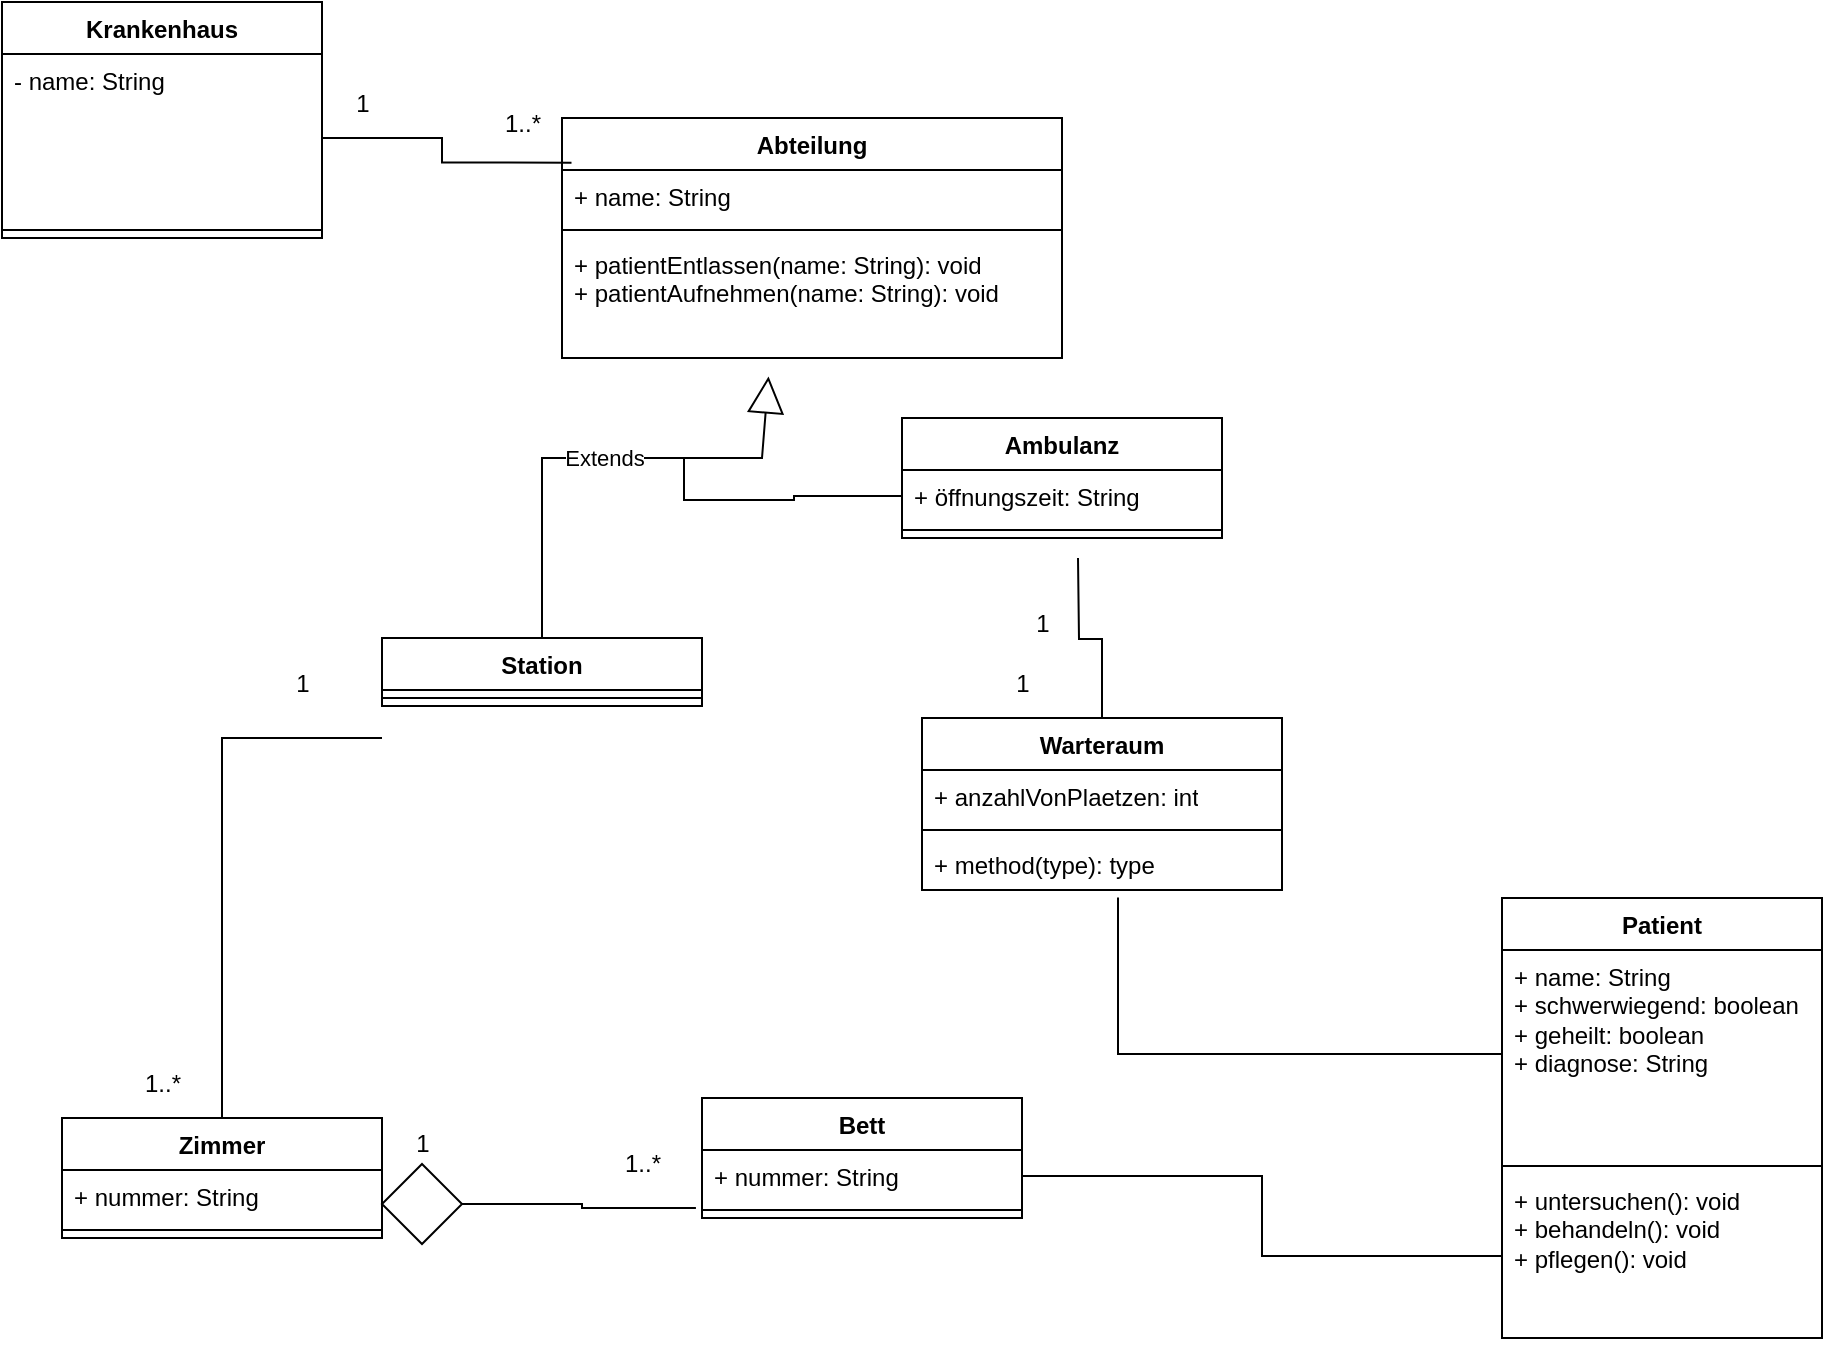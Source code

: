 <mxfile version="23.1.1" type="device">
  <diagram name="Seite-1" id="Pi_xdEzxi5FMTnojrJkG">
    <mxGraphModel dx="2428" dy="873" grid="1" gridSize="10" guides="1" tooltips="1" connect="1" arrows="1" fold="1" page="1" pageScale="1" pageWidth="827" pageHeight="1169" math="0" shadow="0">
      <root>
        <mxCell id="0" />
        <mxCell id="1" parent="0" />
        <mxCell id="YT_TVYH7l_na-poGMvmx-1" value="Krankenhaus" style="swimlane;fontStyle=1;align=center;verticalAlign=top;childLayout=stackLayout;horizontal=1;startSize=26;horizontalStack=0;resizeParent=1;resizeParentMax=0;resizeLast=0;collapsible=1;marginBottom=0;whiteSpace=wrap;html=1;" vertex="1" parent="1">
          <mxGeometry x="-180" y="42" width="160" height="118" as="geometry" />
        </mxCell>
        <mxCell id="YT_TVYH7l_na-poGMvmx-2" value="&lt;div&gt;- name: String&lt;/div&gt;&lt;div&gt;&lt;br&gt;&lt;/div&gt;" style="text;strokeColor=none;fillColor=none;align=left;verticalAlign=top;spacingLeft=4;spacingRight=4;overflow=hidden;rotatable=0;points=[[0,0.5],[1,0.5]];portConstraint=eastwest;whiteSpace=wrap;html=1;" vertex="1" parent="YT_TVYH7l_na-poGMvmx-1">
          <mxGeometry y="26" width="160" height="84" as="geometry" />
        </mxCell>
        <mxCell id="YT_TVYH7l_na-poGMvmx-3" value="" style="line;strokeWidth=1;fillColor=none;align=left;verticalAlign=middle;spacingTop=-1;spacingLeft=3;spacingRight=3;rotatable=0;labelPosition=right;points=[];portConstraint=eastwest;strokeColor=inherit;" vertex="1" parent="YT_TVYH7l_na-poGMvmx-1">
          <mxGeometry y="110" width="160" height="8" as="geometry" />
        </mxCell>
        <mxCell id="YT_TVYH7l_na-poGMvmx-5" value="Ambulanz" style="swimlane;fontStyle=1;align=center;verticalAlign=top;childLayout=stackLayout;horizontal=1;startSize=26;horizontalStack=0;resizeParent=1;resizeParentMax=0;resizeLast=0;collapsible=1;marginBottom=0;whiteSpace=wrap;html=1;" vertex="1" parent="1">
          <mxGeometry x="270" y="250" width="160" height="60" as="geometry" />
        </mxCell>
        <mxCell id="YT_TVYH7l_na-poGMvmx-45" style="edgeStyle=orthogonalEdgeStyle;rounded=0;orthogonalLoop=1;jettySize=auto;html=1;endArrow=none;endFill=0;" edge="1" parent="YT_TVYH7l_na-poGMvmx-5" source="YT_TVYH7l_na-poGMvmx-6">
          <mxGeometry relative="1" as="geometry">
            <mxPoint x="-110" y="20" as="targetPoint" />
            <Array as="points">
              <mxPoint x="-54" y="39" />
              <mxPoint x="-54" y="41" />
              <mxPoint x="-109" y="41" />
            </Array>
          </mxGeometry>
        </mxCell>
        <mxCell id="YT_TVYH7l_na-poGMvmx-6" value="+ öffnungszeit: String" style="text;strokeColor=none;fillColor=none;align=left;verticalAlign=top;spacingLeft=4;spacingRight=4;overflow=hidden;rotatable=0;points=[[0,0.5],[1,0.5]];portConstraint=eastwest;whiteSpace=wrap;html=1;" vertex="1" parent="YT_TVYH7l_na-poGMvmx-5">
          <mxGeometry y="26" width="160" height="26" as="geometry" />
        </mxCell>
        <mxCell id="YT_TVYH7l_na-poGMvmx-7" value="" style="line;strokeWidth=1;fillColor=none;align=left;verticalAlign=middle;spacingTop=-1;spacingLeft=3;spacingRight=3;rotatable=0;labelPosition=right;points=[];portConstraint=eastwest;strokeColor=inherit;" vertex="1" parent="YT_TVYH7l_na-poGMvmx-5">
          <mxGeometry y="52" width="160" height="8" as="geometry" />
        </mxCell>
        <mxCell id="YT_TVYH7l_na-poGMvmx-9" value="Station" style="swimlane;fontStyle=1;align=center;verticalAlign=top;childLayout=stackLayout;horizontal=1;startSize=26;horizontalStack=0;resizeParent=1;resizeParentMax=0;resizeLast=0;collapsible=1;marginBottom=0;whiteSpace=wrap;html=1;" vertex="1" parent="1">
          <mxGeometry x="10" y="360" width="160" height="34" as="geometry" />
        </mxCell>
        <mxCell id="YT_TVYH7l_na-poGMvmx-11" value="" style="line;strokeWidth=1;fillColor=none;align=left;verticalAlign=middle;spacingTop=-1;spacingLeft=3;spacingRight=3;rotatable=0;labelPosition=right;points=[];portConstraint=eastwest;strokeColor=inherit;" vertex="1" parent="YT_TVYH7l_na-poGMvmx-9">
          <mxGeometry y="26" width="160" height="8" as="geometry" />
        </mxCell>
        <mxCell id="YT_TVYH7l_na-poGMvmx-13" value="Abteilung" style="swimlane;fontStyle=1;align=center;verticalAlign=top;childLayout=stackLayout;horizontal=1;startSize=26;horizontalStack=0;resizeParent=1;resizeParentMax=0;resizeLast=0;collapsible=1;marginBottom=0;whiteSpace=wrap;html=1;" vertex="1" parent="1">
          <mxGeometry x="100" y="100" width="250" height="120" as="geometry" />
        </mxCell>
        <mxCell id="YT_TVYH7l_na-poGMvmx-14" value="+ name: String" style="text;strokeColor=none;fillColor=none;align=left;verticalAlign=top;spacingLeft=4;spacingRight=4;overflow=hidden;rotatable=0;points=[[0,0.5],[1,0.5]];portConstraint=eastwest;whiteSpace=wrap;html=1;" vertex="1" parent="YT_TVYH7l_na-poGMvmx-13">
          <mxGeometry y="26" width="250" height="26" as="geometry" />
        </mxCell>
        <mxCell id="YT_TVYH7l_na-poGMvmx-15" value="" style="line;strokeWidth=1;fillColor=none;align=left;verticalAlign=middle;spacingTop=-1;spacingLeft=3;spacingRight=3;rotatable=0;labelPosition=right;points=[];portConstraint=eastwest;strokeColor=inherit;" vertex="1" parent="YT_TVYH7l_na-poGMvmx-13">
          <mxGeometry y="52" width="250" height="8" as="geometry" />
        </mxCell>
        <mxCell id="YT_TVYH7l_na-poGMvmx-16" value="&lt;div&gt;+ patientEntlassen(name: String): void&lt;/div&gt;&lt;div&gt;+ patientAufnehmen(name: String): void&lt;br&gt;&lt;/div&gt;" style="text;strokeColor=none;fillColor=none;align=left;verticalAlign=top;spacingLeft=4;spacingRight=4;overflow=hidden;rotatable=0;points=[[0,0.5],[1,0.5]];portConstraint=eastwest;whiteSpace=wrap;html=1;" vertex="1" parent="YT_TVYH7l_na-poGMvmx-13">
          <mxGeometry y="60" width="250" height="60" as="geometry" />
        </mxCell>
        <mxCell id="YT_TVYH7l_na-poGMvmx-17" value="Zimmer" style="swimlane;fontStyle=1;align=center;verticalAlign=top;childLayout=stackLayout;horizontal=1;startSize=26;horizontalStack=0;resizeParent=1;resizeParentMax=0;resizeLast=0;collapsible=1;marginBottom=0;whiteSpace=wrap;html=1;" vertex="1" parent="1">
          <mxGeometry x="-150" y="600" width="160" height="60" as="geometry" />
        </mxCell>
        <mxCell id="YT_TVYH7l_na-poGMvmx-18" value="+ nummer: String" style="text;strokeColor=none;fillColor=none;align=left;verticalAlign=top;spacingLeft=4;spacingRight=4;overflow=hidden;rotatable=0;points=[[0,0.5],[1,0.5]];portConstraint=eastwest;whiteSpace=wrap;html=1;" vertex="1" parent="YT_TVYH7l_na-poGMvmx-17">
          <mxGeometry y="26" width="160" height="26" as="geometry" />
        </mxCell>
        <mxCell id="YT_TVYH7l_na-poGMvmx-19" value="" style="line;strokeWidth=1;fillColor=none;align=left;verticalAlign=middle;spacingTop=-1;spacingLeft=3;spacingRight=3;rotatable=0;labelPosition=right;points=[];portConstraint=eastwest;strokeColor=inherit;" vertex="1" parent="YT_TVYH7l_na-poGMvmx-17">
          <mxGeometry y="52" width="160" height="8" as="geometry" />
        </mxCell>
        <mxCell id="YT_TVYH7l_na-poGMvmx-21" value="&lt;div&gt;Bett&lt;/div&gt;" style="swimlane;fontStyle=1;align=center;verticalAlign=top;childLayout=stackLayout;horizontal=1;startSize=26;horizontalStack=0;resizeParent=1;resizeParentMax=0;resizeLast=0;collapsible=1;marginBottom=0;whiteSpace=wrap;html=1;" vertex="1" parent="1">
          <mxGeometry x="170" y="590" width="160" height="60" as="geometry" />
        </mxCell>
        <mxCell id="YT_TVYH7l_na-poGMvmx-22" value="+ nummer: String" style="text;strokeColor=none;fillColor=none;align=left;verticalAlign=top;spacingLeft=4;spacingRight=4;overflow=hidden;rotatable=0;points=[[0,0.5],[1,0.5]];portConstraint=eastwest;whiteSpace=wrap;html=1;" vertex="1" parent="YT_TVYH7l_na-poGMvmx-21">
          <mxGeometry y="26" width="160" height="26" as="geometry" />
        </mxCell>
        <mxCell id="YT_TVYH7l_na-poGMvmx-23" value="" style="line;strokeWidth=1;fillColor=none;align=left;verticalAlign=middle;spacingTop=-1;spacingLeft=3;spacingRight=3;rotatable=0;labelPosition=right;points=[];portConstraint=eastwest;strokeColor=inherit;" vertex="1" parent="YT_TVYH7l_na-poGMvmx-21">
          <mxGeometry y="52" width="160" height="8" as="geometry" />
        </mxCell>
        <mxCell id="YT_TVYH7l_na-poGMvmx-29" value="Patient" style="swimlane;fontStyle=1;align=center;verticalAlign=top;childLayout=stackLayout;horizontal=1;startSize=26;horizontalStack=0;resizeParent=1;resizeParentMax=0;resizeLast=0;collapsible=1;marginBottom=0;whiteSpace=wrap;html=1;" vertex="1" parent="1">
          <mxGeometry x="570" y="490" width="160" height="220" as="geometry" />
        </mxCell>
        <mxCell id="YT_TVYH7l_na-poGMvmx-30" value="&lt;div&gt;+ name: String&lt;/div&gt;&lt;div&gt;+ schwerwiegend: boolean&lt;/div&gt;&lt;div&gt;+ geheilt: boolean &lt;br&gt;&lt;/div&gt;&lt;div&gt;+ diagnose: String&lt;br&gt;&lt;/div&gt;" style="text;strokeColor=none;fillColor=none;align=left;verticalAlign=top;spacingLeft=4;spacingRight=4;overflow=hidden;rotatable=0;points=[[0,0.5],[1,0.5]];portConstraint=eastwest;whiteSpace=wrap;html=1;" vertex="1" parent="YT_TVYH7l_na-poGMvmx-29">
          <mxGeometry y="26" width="160" height="104" as="geometry" />
        </mxCell>
        <mxCell id="YT_TVYH7l_na-poGMvmx-31" value="" style="line;strokeWidth=1;fillColor=none;align=left;verticalAlign=middle;spacingTop=-1;spacingLeft=3;spacingRight=3;rotatable=0;labelPosition=right;points=[];portConstraint=eastwest;strokeColor=inherit;" vertex="1" parent="YT_TVYH7l_na-poGMvmx-29">
          <mxGeometry y="130" width="160" height="8" as="geometry" />
        </mxCell>
        <mxCell id="YT_TVYH7l_na-poGMvmx-32" value="&lt;div&gt;+ untersuchen(): void&lt;/div&gt;&lt;div&gt;+ behandeln(): void&lt;/div&gt;&lt;div&gt;+ pflegen(): void&lt;br&gt;&lt;/div&gt;" style="text;strokeColor=none;fillColor=none;align=left;verticalAlign=top;spacingLeft=4;spacingRight=4;overflow=hidden;rotatable=0;points=[[0,0.5],[1,0.5]];portConstraint=eastwest;whiteSpace=wrap;html=1;" vertex="1" parent="YT_TVYH7l_na-poGMvmx-29">
          <mxGeometry y="138" width="160" height="82" as="geometry" />
        </mxCell>
        <mxCell id="YT_TVYH7l_na-poGMvmx-33" style="edgeStyle=orthogonalEdgeStyle;rounded=0;orthogonalLoop=1;jettySize=auto;html=1;entryX=-0.019;entryY=1.115;entryDx=0;entryDy=0;entryPerimeter=0;endArrow=none;endFill=0;" edge="1" parent="1" source="YT_TVYH7l_na-poGMvmx-38" target="YT_TVYH7l_na-poGMvmx-22">
          <mxGeometry relative="1" as="geometry" />
        </mxCell>
        <mxCell id="YT_TVYH7l_na-poGMvmx-35" value="1..*" style="text;html=1;align=center;verticalAlign=middle;resizable=0;points=[];autosize=1;strokeColor=none;fillColor=none;" vertex="1" parent="1">
          <mxGeometry x="120" y="608" width="40" height="30" as="geometry" />
        </mxCell>
        <mxCell id="YT_TVYH7l_na-poGMvmx-36" value="1" style="text;html=1;align=center;verticalAlign=middle;resizable=0;points=[];autosize=1;strokeColor=none;fillColor=none;" vertex="1" parent="1">
          <mxGeometry x="15" y="598" width="30" height="30" as="geometry" />
        </mxCell>
        <mxCell id="YT_TVYH7l_na-poGMvmx-38" value="" style="rhombus;whiteSpace=wrap;html=1;" vertex="1" parent="1">
          <mxGeometry x="10" y="623" width="40" height="40" as="geometry" />
        </mxCell>
        <mxCell id="YT_TVYH7l_na-poGMvmx-40" value="" style="endArrow=none;html=1;rounded=0;entryX=0;entryY=0.923;entryDx=0;entryDy=0;entryPerimeter=0;exitX=0.5;exitY=0;exitDx=0;exitDy=0;" edge="1" parent="1" source="YT_TVYH7l_na-poGMvmx-17">
          <mxGeometry width="50" height="50" relative="1" as="geometry">
            <mxPoint x="-95" y="480" as="sourcePoint" />
            <mxPoint x="10" y="409.998" as="targetPoint" />
            <Array as="points">
              <mxPoint x="-70" y="410" />
            </Array>
          </mxGeometry>
        </mxCell>
        <mxCell id="YT_TVYH7l_na-poGMvmx-41" value="1" style="text;html=1;align=center;verticalAlign=middle;resizable=0;points=[];autosize=1;strokeColor=none;fillColor=none;" vertex="1" parent="1">
          <mxGeometry x="-45" y="368" width="30" height="30" as="geometry" />
        </mxCell>
        <mxCell id="YT_TVYH7l_na-poGMvmx-42" value="1..*" style="text;html=1;align=center;verticalAlign=middle;resizable=0;points=[];autosize=1;strokeColor=none;fillColor=none;" vertex="1" parent="1">
          <mxGeometry x="-120" y="568" width="40" height="30" as="geometry" />
        </mxCell>
        <mxCell id="YT_TVYH7l_na-poGMvmx-43" value="Extends" style="endArrow=block;endSize=16;endFill=0;html=1;rounded=0;entryX=0.413;entryY=1.154;entryDx=0;entryDy=0;entryPerimeter=0;exitX=0.5;exitY=0;exitDx=0;exitDy=0;" edge="1" parent="1" source="YT_TVYH7l_na-poGMvmx-9" target="YT_TVYH7l_na-poGMvmx-16">
          <mxGeometry width="160" relative="1" as="geometry">
            <mxPoint x="120" y="400" as="sourcePoint" />
            <mxPoint x="280" y="400" as="targetPoint" />
            <Array as="points">
              <mxPoint x="90" y="270" />
              <mxPoint x="166" y="270" />
              <mxPoint x="200" y="270" />
            </Array>
          </mxGeometry>
        </mxCell>
        <mxCell id="YT_TVYH7l_na-poGMvmx-46" style="edgeStyle=orthogonalEdgeStyle;rounded=0;orthogonalLoop=1;jettySize=auto;html=1;entryX=0.019;entryY=0.186;entryDx=0;entryDy=0;entryPerimeter=0;endArrow=none;endFill=0;" edge="1" parent="1" source="YT_TVYH7l_na-poGMvmx-2" target="YT_TVYH7l_na-poGMvmx-13">
          <mxGeometry relative="1" as="geometry" />
        </mxCell>
        <mxCell id="YT_TVYH7l_na-poGMvmx-47" value="1..*" style="text;html=1;align=center;verticalAlign=middle;resizable=0;points=[];autosize=1;strokeColor=none;fillColor=none;" vertex="1" parent="1">
          <mxGeometry x="60" y="88" width="40" height="30" as="geometry" />
        </mxCell>
        <mxCell id="YT_TVYH7l_na-poGMvmx-48" value="1" style="text;html=1;align=center;verticalAlign=middle;resizable=0;points=[];autosize=1;strokeColor=none;fillColor=none;" vertex="1" parent="1">
          <mxGeometry x="-15" y="78" width="30" height="30" as="geometry" />
        </mxCell>
        <mxCell id="YT_TVYH7l_na-poGMvmx-49" value="Warteraum" style="swimlane;fontStyle=1;align=center;verticalAlign=top;childLayout=stackLayout;horizontal=1;startSize=26;horizontalStack=0;resizeParent=1;resizeParentMax=0;resizeLast=0;collapsible=1;marginBottom=0;whiteSpace=wrap;html=1;" vertex="1" parent="1">
          <mxGeometry x="280" y="400" width="180" height="86" as="geometry" />
        </mxCell>
        <mxCell id="YT_TVYH7l_na-poGMvmx-50" value="+ anzahlVonPlaetzen: int" style="text;strokeColor=none;fillColor=none;align=left;verticalAlign=top;spacingLeft=4;spacingRight=4;overflow=hidden;rotatable=0;points=[[0,0.5],[1,0.5]];portConstraint=eastwest;whiteSpace=wrap;html=1;" vertex="1" parent="YT_TVYH7l_na-poGMvmx-49">
          <mxGeometry y="26" width="180" height="26" as="geometry" />
        </mxCell>
        <mxCell id="YT_TVYH7l_na-poGMvmx-51" value="" style="line;strokeWidth=1;fillColor=none;align=left;verticalAlign=middle;spacingTop=-1;spacingLeft=3;spacingRight=3;rotatable=0;labelPosition=right;points=[];portConstraint=eastwest;strokeColor=inherit;" vertex="1" parent="YT_TVYH7l_na-poGMvmx-49">
          <mxGeometry y="52" width="180" height="8" as="geometry" />
        </mxCell>
        <mxCell id="YT_TVYH7l_na-poGMvmx-52" value="+ method(type): type" style="text;strokeColor=none;fillColor=none;align=left;verticalAlign=top;spacingLeft=4;spacingRight=4;overflow=hidden;rotatable=0;points=[[0,0.5],[1,0.5]];portConstraint=eastwest;whiteSpace=wrap;html=1;" vertex="1" parent="YT_TVYH7l_na-poGMvmx-49">
          <mxGeometry y="60" width="180" height="26" as="geometry" />
        </mxCell>
        <mxCell id="YT_TVYH7l_na-poGMvmx-53" style="edgeStyle=orthogonalEdgeStyle;rounded=0;orthogonalLoop=1;jettySize=auto;html=1;endArrow=none;endFill=0;" edge="1" parent="1" source="YT_TVYH7l_na-poGMvmx-49">
          <mxGeometry relative="1" as="geometry">
            <mxPoint x="358" y="320" as="targetPoint" />
          </mxGeometry>
        </mxCell>
        <mxCell id="YT_TVYH7l_na-poGMvmx-54" value="1" style="text;html=1;align=center;verticalAlign=middle;resizable=0;points=[];autosize=1;strokeColor=none;fillColor=none;" vertex="1" parent="1">
          <mxGeometry x="325" y="338" width="30" height="30" as="geometry" />
        </mxCell>
        <mxCell id="YT_TVYH7l_na-poGMvmx-55" value="1" style="text;html=1;align=center;verticalAlign=middle;resizable=0;points=[];autosize=1;strokeColor=none;fillColor=none;" vertex="1" parent="1">
          <mxGeometry x="315" y="368" width="30" height="30" as="geometry" />
        </mxCell>
        <mxCell id="YT_TVYH7l_na-poGMvmx-56" style="edgeStyle=orthogonalEdgeStyle;rounded=0;orthogonalLoop=1;jettySize=auto;html=1;entryX=1;entryY=0.5;entryDx=0;entryDy=0;endArrow=none;endFill=0;" edge="1" parent="1" source="YT_TVYH7l_na-poGMvmx-32" target="YT_TVYH7l_na-poGMvmx-22">
          <mxGeometry relative="1" as="geometry" />
        </mxCell>
        <mxCell id="YT_TVYH7l_na-poGMvmx-57" style="edgeStyle=orthogonalEdgeStyle;rounded=0;orthogonalLoop=1;jettySize=auto;html=1;entryX=0.542;entryY=1.148;entryDx=0;entryDy=0;entryPerimeter=0;endArrow=none;endFill=0;" edge="1" parent="1" source="YT_TVYH7l_na-poGMvmx-30" target="YT_TVYH7l_na-poGMvmx-52">
          <mxGeometry relative="1" as="geometry">
            <Array as="points">
              <mxPoint x="378" y="568" />
              <mxPoint x="378" y="490" />
            </Array>
          </mxGeometry>
        </mxCell>
      </root>
    </mxGraphModel>
  </diagram>
</mxfile>
